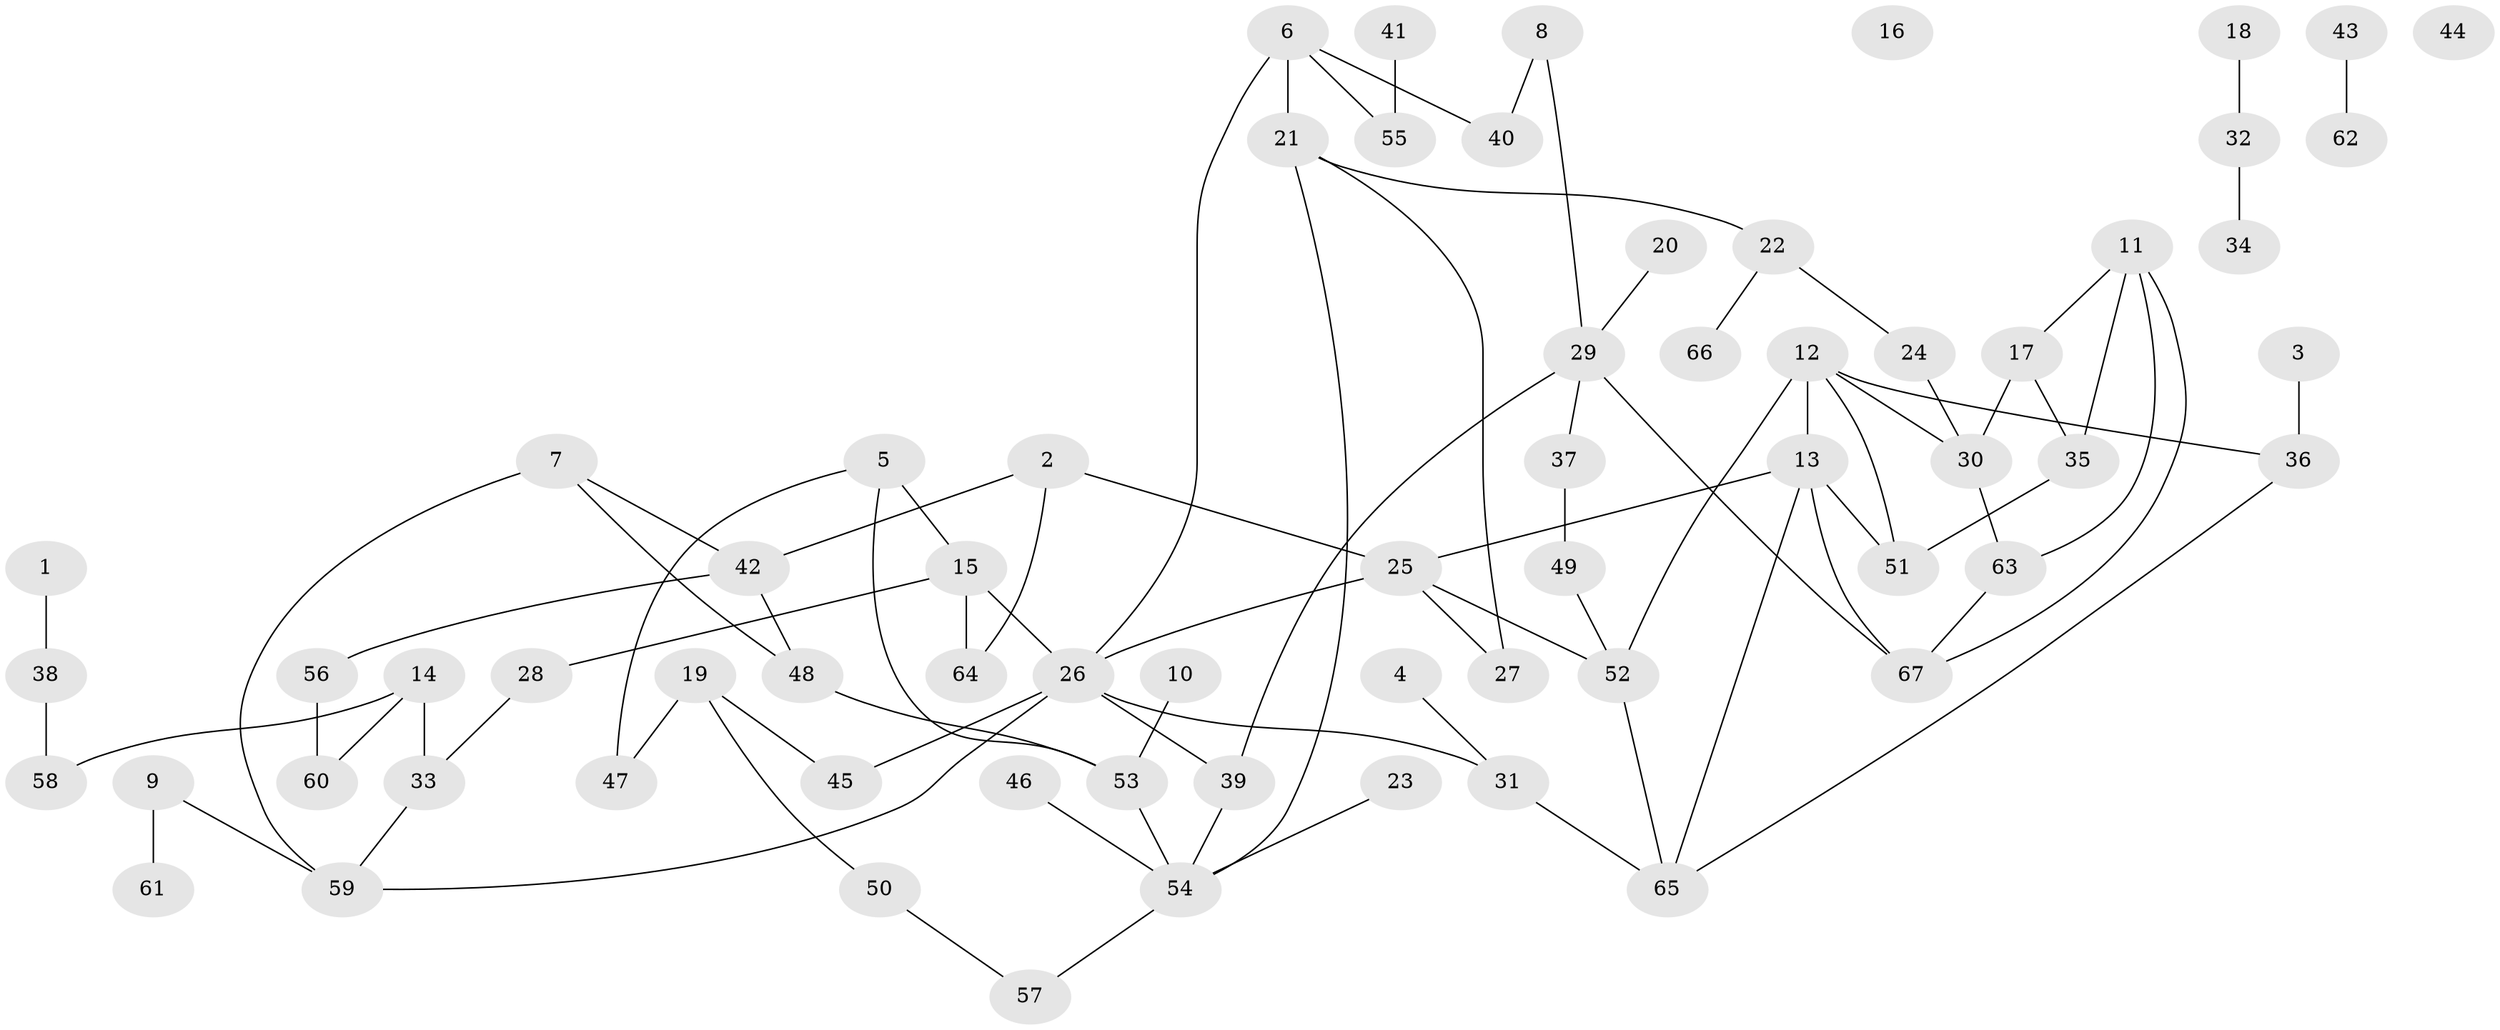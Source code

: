// Generated by graph-tools (version 1.1) at 2025/39/03/09/25 04:39:02]
// undirected, 67 vertices, 87 edges
graph export_dot {
graph [start="1"]
  node [color=gray90,style=filled];
  1;
  2;
  3;
  4;
  5;
  6;
  7;
  8;
  9;
  10;
  11;
  12;
  13;
  14;
  15;
  16;
  17;
  18;
  19;
  20;
  21;
  22;
  23;
  24;
  25;
  26;
  27;
  28;
  29;
  30;
  31;
  32;
  33;
  34;
  35;
  36;
  37;
  38;
  39;
  40;
  41;
  42;
  43;
  44;
  45;
  46;
  47;
  48;
  49;
  50;
  51;
  52;
  53;
  54;
  55;
  56;
  57;
  58;
  59;
  60;
  61;
  62;
  63;
  64;
  65;
  66;
  67;
  1 -- 38;
  2 -- 25;
  2 -- 42;
  2 -- 64;
  3 -- 36;
  4 -- 31;
  5 -- 15;
  5 -- 47;
  5 -- 53;
  6 -- 21;
  6 -- 26;
  6 -- 40;
  6 -- 55;
  7 -- 42;
  7 -- 48;
  7 -- 59;
  8 -- 29;
  8 -- 40;
  9 -- 59;
  9 -- 61;
  10 -- 53;
  11 -- 17;
  11 -- 35;
  11 -- 63;
  11 -- 67;
  12 -- 13;
  12 -- 30;
  12 -- 36;
  12 -- 51;
  12 -- 52;
  13 -- 25;
  13 -- 51;
  13 -- 65;
  13 -- 67;
  14 -- 33;
  14 -- 58;
  14 -- 60;
  15 -- 26;
  15 -- 28;
  15 -- 64;
  17 -- 30;
  17 -- 35;
  18 -- 32;
  19 -- 45;
  19 -- 47;
  19 -- 50;
  20 -- 29;
  21 -- 22;
  21 -- 27;
  21 -- 54;
  22 -- 24;
  22 -- 66;
  23 -- 54;
  24 -- 30;
  25 -- 26;
  25 -- 27;
  25 -- 52;
  26 -- 31;
  26 -- 39;
  26 -- 45;
  26 -- 59;
  28 -- 33;
  29 -- 37;
  29 -- 39;
  29 -- 67;
  30 -- 63;
  31 -- 65;
  32 -- 34;
  33 -- 59;
  35 -- 51;
  36 -- 65;
  37 -- 49;
  38 -- 58;
  39 -- 54;
  41 -- 55;
  42 -- 48;
  42 -- 56;
  43 -- 62;
  46 -- 54;
  48 -- 53;
  49 -- 52;
  50 -- 57;
  52 -- 65;
  53 -- 54;
  54 -- 57;
  56 -- 60;
  63 -- 67;
}
